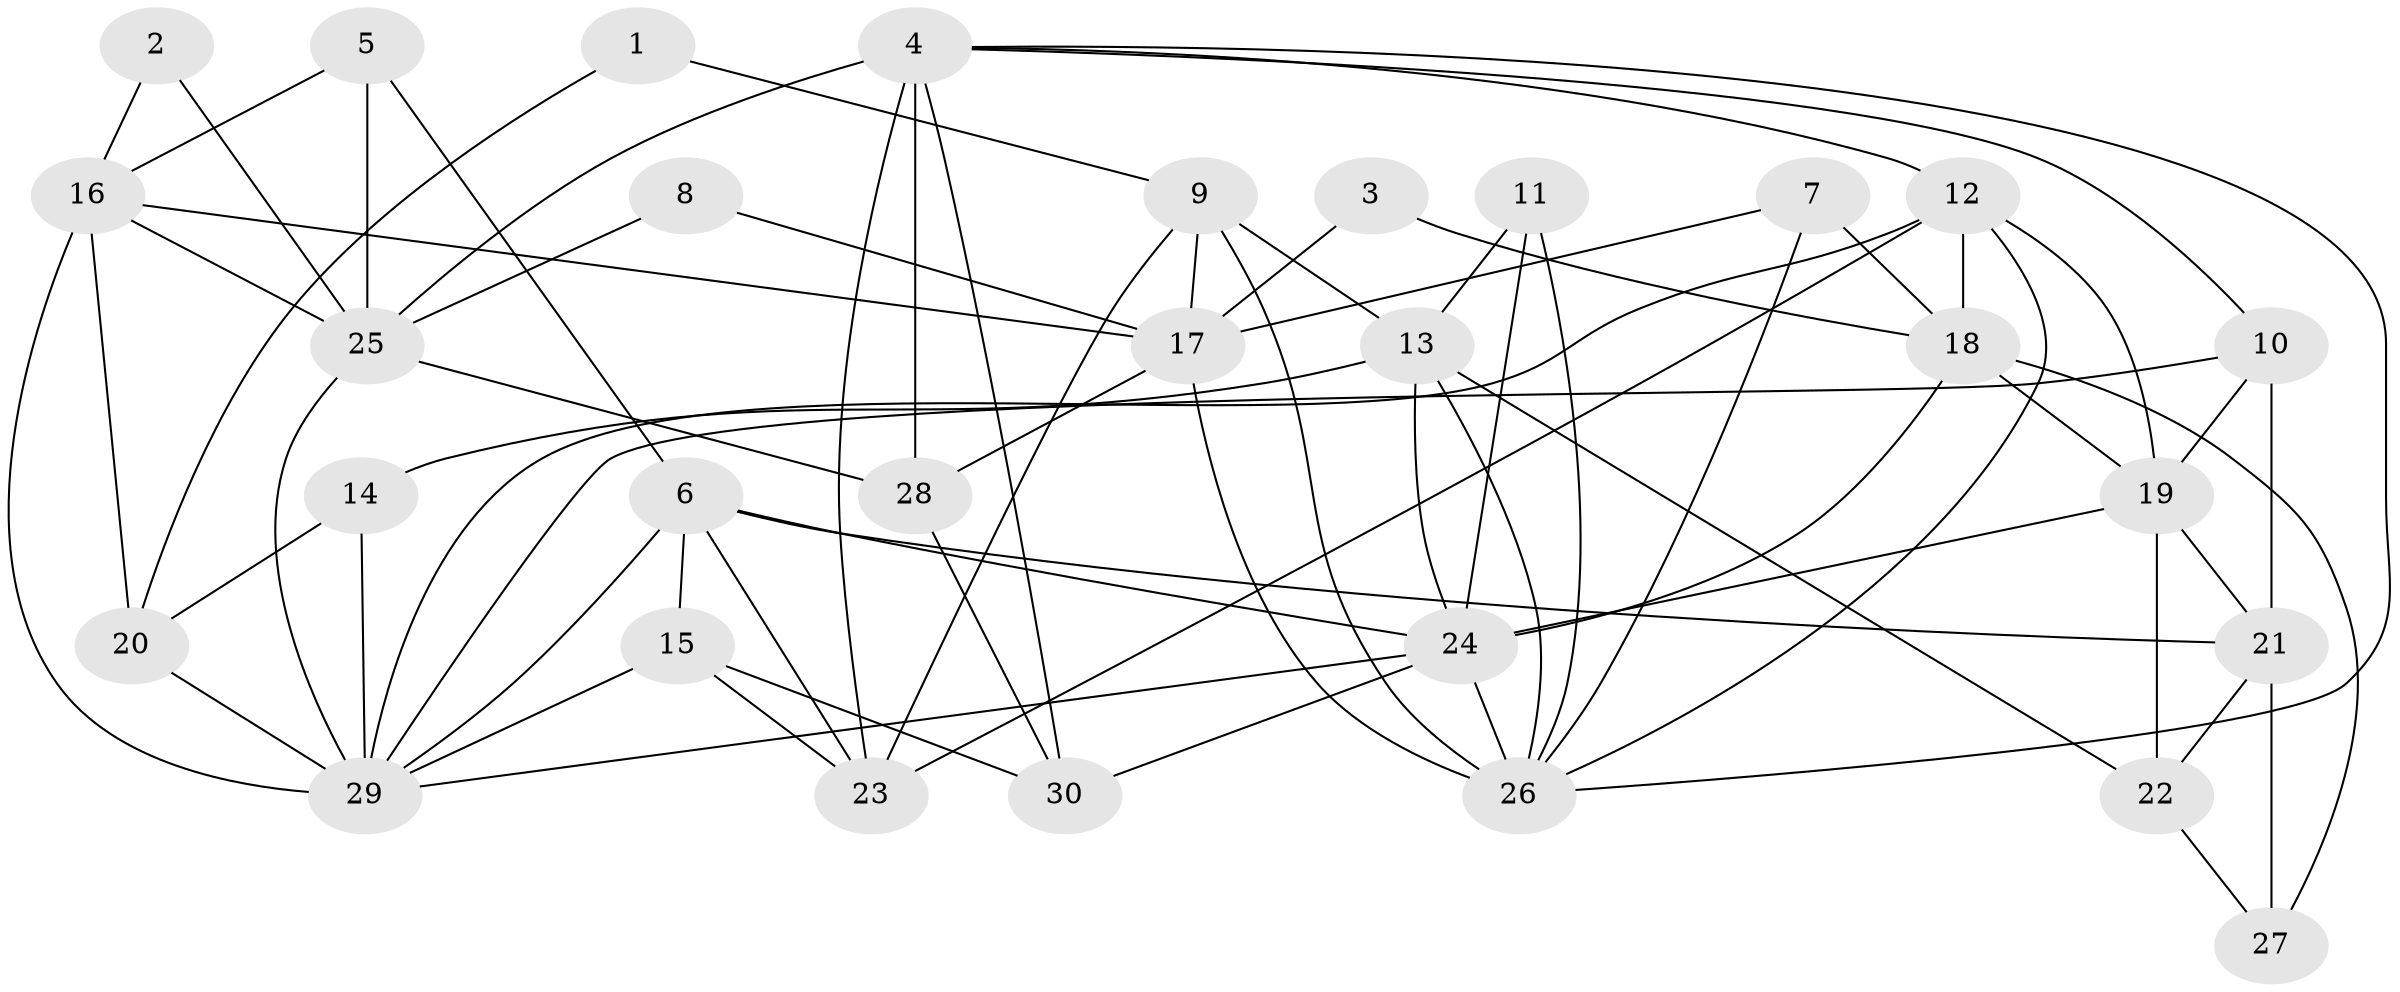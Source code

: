 // original degree distribution, {3: 0.288135593220339, 4: 0.2033898305084746, 2: 0.15254237288135594, 6: 0.1016949152542373, 5: 0.2033898305084746, 7: 0.01694915254237288, 8: 0.03389830508474576}
// Generated by graph-tools (version 1.1) at 2025/26/03/09/25 03:26:17]
// undirected, 30 vertices, 72 edges
graph export_dot {
graph [start="1"]
  node [color=gray90,style=filled];
  1;
  2;
  3;
  4;
  5;
  6;
  7;
  8;
  9;
  10;
  11;
  12;
  13;
  14;
  15;
  16;
  17;
  18;
  19;
  20;
  21;
  22;
  23;
  24;
  25;
  26;
  27;
  28;
  29;
  30;
  1 -- 9 [weight=1.0];
  1 -- 20 [weight=1.0];
  2 -- 16 [weight=1.0];
  2 -- 25 [weight=1.0];
  3 -- 17 [weight=1.0];
  3 -- 18 [weight=1.0];
  4 -- 10 [weight=1.0];
  4 -- 12 [weight=1.0];
  4 -- 23 [weight=1.0];
  4 -- 25 [weight=3.0];
  4 -- 26 [weight=1.0];
  4 -- 28 [weight=2.0];
  4 -- 30 [weight=1.0];
  5 -- 6 [weight=1.0];
  5 -- 16 [weight=1.0];
  5 -- 25 [weight=1.0];
  6 -- 15 [weight=1.0];
  6 -- 21 [weight=2.0];
  6 -- 23 [weight=2.0];
  6 -- 24 [weight=1.0];
  6 -- 29 [weight=1.0];
  7 -- 17 [weight=1.0];
  7 -- 18 [weight=1.0];
  7 -- 26 [weight=1.0];
  8 -- 17 [weight=1.0];
  8 -- 25 [weight=1.0];
  9 -- 13 [weight=2.0];
  9 -- 17 [weight=1.0];
  9 -- 23 [weight=2.0];
  9 -- 26 [weight=2.0];
  10 -- 19 [weight=1.0];
  10 -- 21 [weight=2.0];
  10 -- 29 [weight=1.0];
  11 -- 13 [weight=1.0];
  11 -- 24 [weight=1.0];
  11 -- 26 [weight=1.0];
  12 -- 18 [weight=1.0];
  12 -- 19 [weight=1.0];
  12 -- 23 [weight=1.0];
  12 -- 26 [weight=1.0];
  12 -- 29 [weight=1.0];
  13 -- 14 [weight=1.0];
  13 -- 22 [weight=1.0];
  13 -- 24 [weight=1.0];
  13 -- 26 [weight=1.0];
  14 -- 20 [weight=1.0];
  14 -- 29 [weight=1.0];
  15 -- 23 [weight=1.0];
  15 -- 29 [weight=1.0];
  15 -- 30 [weight=1.0];
  16 -- 17 [weight=1.0];
  16 -- 20 [weight=2.0];
  16 -- 25 [weight=2.0];
  16 -- 29 [weight=1.0];
  17 -- 26 [weight=1.0];
  17 -- 28 [weight=1.0];
  18 -- 19 [weight=1.0];
  18 -- 24 [weight=1.0];
  18 -- 27 [weight=1.0];
  19 -- 21 [weight=1.0];
  19 -- 22 [weight=2.0];
  19 -- 24 [weight=1.0];
  20 -- 29 [weight=2.0];
  21 -- 22 [weight=1.0];
  21 -- 27 [weight=1.0];
  22 -- 27 [weight=1.0];
  24 -- 26 [weight=2.0];
  24 -- 29 [weight=2.0];
  24 -- 30 [weight=1.0];
  25 -- 28 [weight=1.0];
  25 -- 29 [weight=2.0];
  28 -- 30 [weight=1.0];
}
